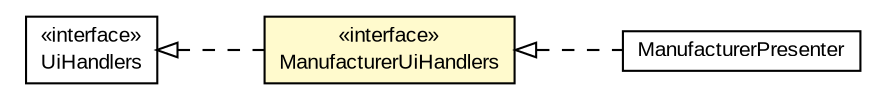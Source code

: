 #!/usr/local/bin/dot
#
# Class diagram 
# Generated by UMLGraph version R5_6-24-gf6e263 (http://www.umlgraph.org/)
#

digraph G {
	edge [fontname="arial",fontsize=10,labelfontname="arial",labelfontsize=10];
	node [fontname="arial",fontsize=10,shape=plaintext];
	nodesep=0.25;
	ranksep=0.5;
	rankdir=LR;
	// com.gwtplatform.mvp.client.UiHandlers
	c333713 [label=<<table title="com.gwtplatform.mvp.client.UiHandlers" border="0" cellborder="1" cellspacing="0" cellpadding="2" port="p" href="../../../../mvp/client/UiHandlers.html">
		<tr><td><table border="0" cellspacing="0" cellpadding="1">
<tr><td align="center" balign="center"> &#171;interface&#187; </td></tr>
<tr><td align="center" balign="center"> UiHandlers </td></tr>
		</table></td></tr>
		</table>>, URL="../../../../mvp/client/UiHandlers.html", fontname="arial", fontcolor="black", fontsize=10.0];
	// com.gwtplatform.carstore.client.application.manufacturer.ManufacturerUiHandlers
	c334079 [label=<<table title="com.gwtplatform.carstore.client.application.manufacturer.ManufacturerUiHandlers" border="0" cellborder="1" cellspacing="0" cellpadding="2" port="p" bgcolor="lemonChiffon" href="./ManufacturerUiHandlers.html">
		<tr><td><table border="0" cellspacing="0" cellpadding="1">
<tr><td align="center" balign="center"> &#171;interface&#187; </td></tr>
<tr><td align="center" balign="center"> ManufacturerUiHandlers </td></tr>
		</table></td></tr>
		</table>>, URL="./ManufacturerUiHandlers.html", fontname="arial", fontcolor="black", fontsize=10.0];
	// com.gwtplatform.carstore.client.application.manufacturer.ManufacturerPresenter
	c334080 [label=<<table title="com.gwtplatform.carstore.client.application.manufacturer.ManufacturerPresenter" border="0" cellborder="1" cellspacing="0" cellpadding="2" port="p" href="./ManufacturerPresenter.html">
		<tr><td><table border="0" cellspacing="0" cellpadding="1">
<tr><td align="center" balign="center"> ManufacturerPresenter </td></tr>
		</table></td></tr>
		</table>>, URL="./ManufacturerPresenter.html", fontname="arial", fontcolor="black", fontsize=10.0];
	//com.gwtplatform.carstore.client.application.manufacturer.ManufacturerUiHandlers implements com.gwtplatform.mvp.client.UiHandlers
	c333713:p -> c334079:p [dir=back,arrowtail=empty,style=dashed];
	//com.gwtplatform.carstore.client.application.manufacturer.ManufacturerPresenter implements com.gwtplatform.carstore.client.application.manufacturer.ManufacturerUiHandlers
	c334079:p -> c334080:p [dir=back,arrowtail=empty,style=dashed];
}

